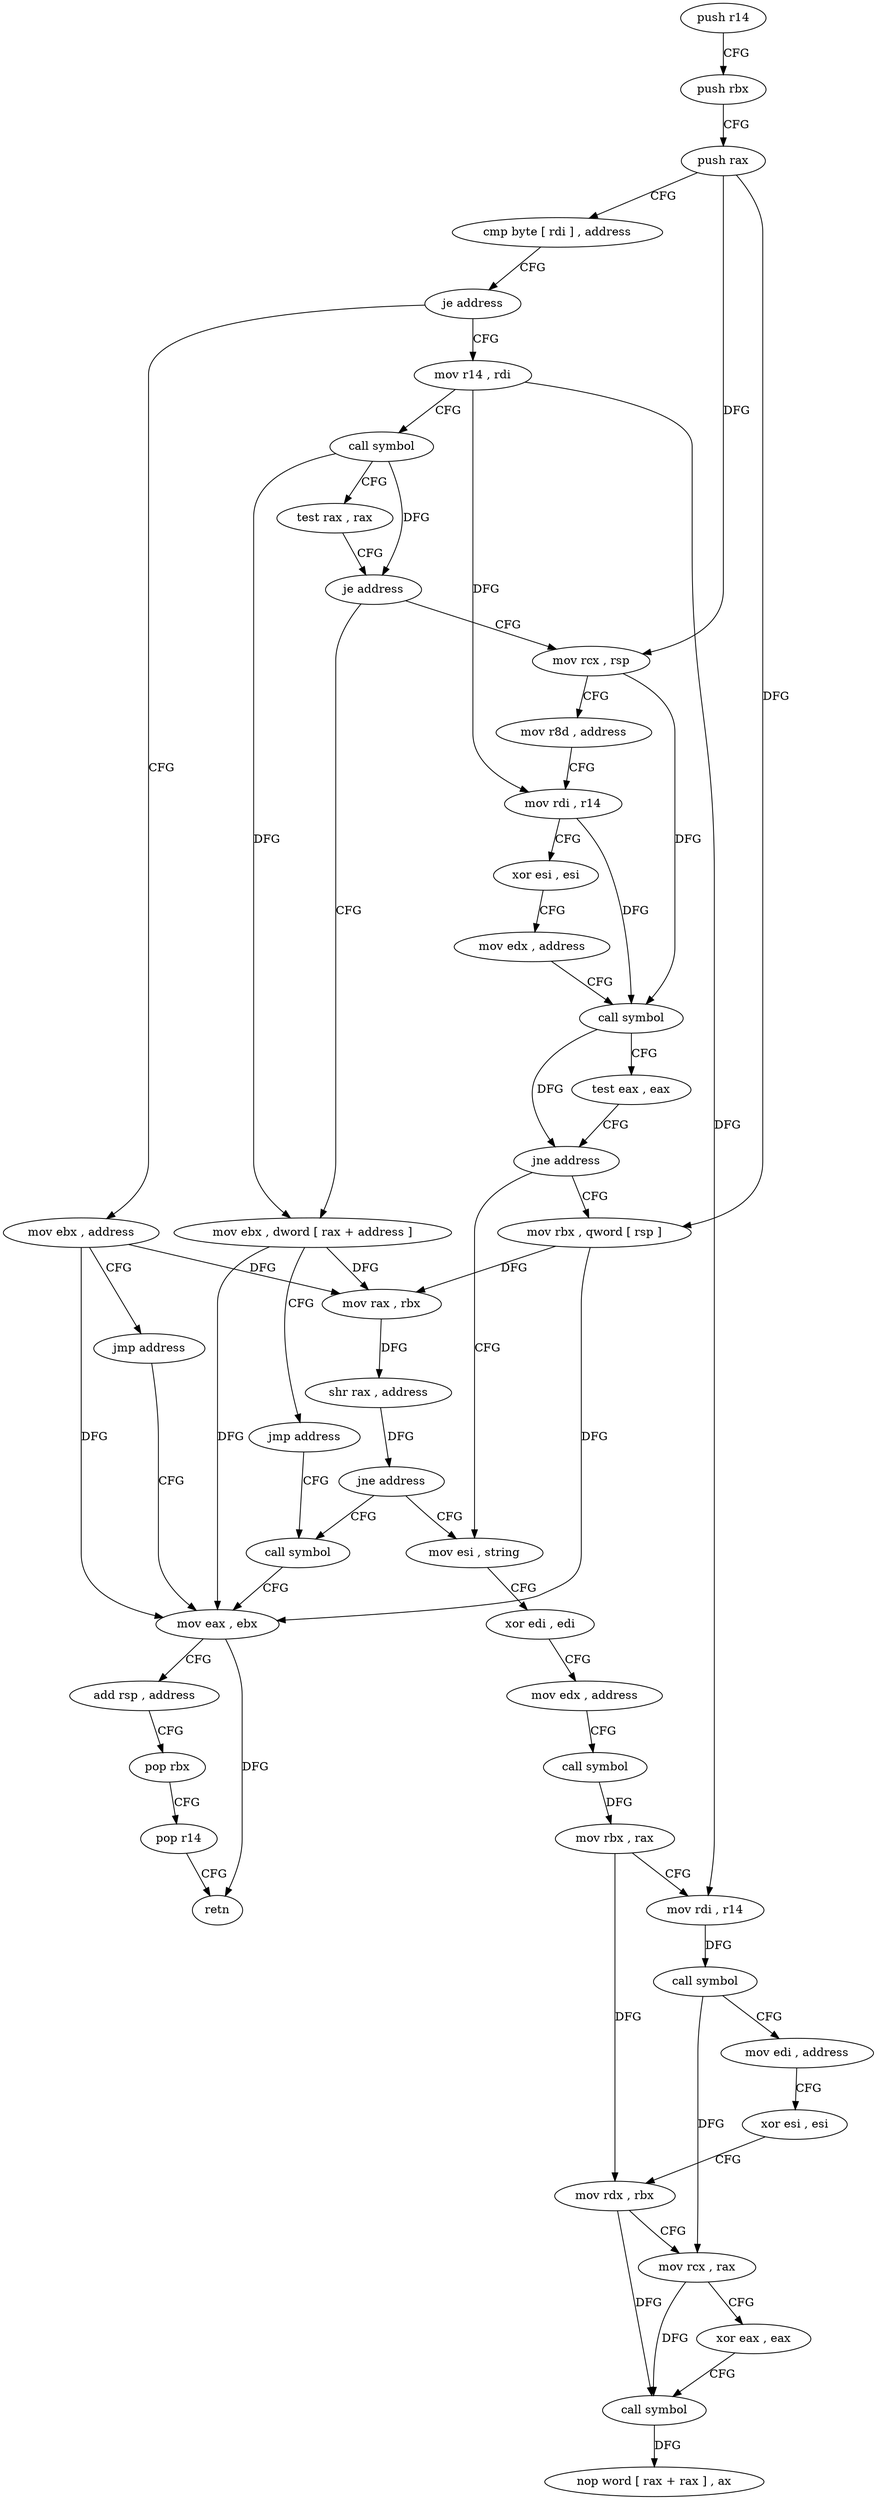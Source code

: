 digraph "func" {
"4203712" [label = "push r14" ]
"4203714" [label = "push rbx" ]
"4203715" [label = "push rax" ]
"4203716" [label = "cmp byte [ rdi ] , address" ]
"4203719" [label = "je address" ]
"4203739" [label = "mov ebx , address" ]
"4203721" [label = "mov r14 , rdi" ]
"4203744" [label = "jmp address" ]
"4203792" [label = "mov eax , ebx" ]
"4203724" [label = "call symbol" ]
"4203729" [label = "test rax , rax" ]
"4203732" [label = "je address" ]
"4203746" [label = "mov rcx , rsp" ]
"4203734" [label = "mov ebx , dword [ rax + address ]" ]
"4203794" [label = "add rsp , address" ]
"4203798" [label = "pop rbx" ]
"4203799" [label = "pop r14" ]
"4203801" [label = "retn" ]
"4203749" [label = "mov r8d , address" ]
"4203755" [label = "mov rdi , r14" ]
"4203758" [label = "xor esi , esi" ]
"4203760" [label = "mov edx , address" ]
"4203765" [label = "call symbol" ]
"4203770" [label = "test eax , eax" ]
"4203772" [label = "jne address" ]
"4203802" [label = "mov esi , string" ]
"4203774" [label = "mov rbx , qword [ rsp ]" ]
"4203737" [label = "jmp address" ]
"4203787" [label = "call symbol" ]
"4203807" [label = "xor edi , edi" ]
"4203809" [label = "mov edx , address" ]
"4203814" [label = "call symbol" ]
"4203819" [label = "mov rbx , rax" ]
"4203822" [label = "mov rdi , r14" ]
"4203825" [label = "call symbol" ]
"4203830" [label = "mov edi , address" ]
"4203835" [label = "xor esi , esi" ]
"4203837" [label = "mov rdx , rbx" ]
"4203840" [label = "mov rcx , rax" ]
"4203843" [label = "xor eax , eax" ]
"4203845" [label = "call symbol" ]
"4203850" [label = "nop word [ rax + rax ] , ax" ]
"4203778" [label = "mov rax , rbx" ]
"4203781" [label = "shr rax , address" ]
"4203785" [label = "jne address" ]
"4203712" -> "4203714" [ label = "CFG" ]
"4203714" -> "4203715" [ label = "CFG" ]
"4203715" -> "4203716" [ label = "CFG" ]
"4203715" -> "4203774" [ label = "DFG" ]
"4203715" -> "4203746" [ label = "DFG" ]
"4203716" -> "4203719" [ label = "CFG" ]
"4203719" -> "4203739" [ label = "CFG" ]
"4203719" -> "4203721" [ label = "CFG" ]
"4203739" -> "4203744" [ label = "CFG" ]
"4203739" -> "4203792" [ label = "DFG" ]
"4203739" -> "4203778" [ label = "DFG" ]
"4203721" -> "4203724" [ label = "CFG" ]
"4203721" -> "4203755" [ label = "DFG" ]
"4203721" -> "4203822" [ label = "DFG" ]
"4203744" -> "4203792" [ label = "CFG" ]
"4203792" -> "4203794" [ label = "CFG" ]
"4203792" -> "4203801" [ label = "DFG" ]
"4203724" -> "4203729" [ label = "CFG" ]
"4203724" -> "4203732" [ label = "DFG" ]
"4203724" -> "4203734" [ label = "DFG" ]
"4203729" -> "4203732" [ label = "CFG" ]
"4203732" -> "4203746" [ label = "CFG" ]
"4203732" -> "4203734" [ label = "CFG" ]
"4203746" -> "4203749" [ label = "CFG" ]
"4203746" -> "4203765" [ label = "DFG" ]
"4203734" -> "4203737" [ label = "CFG" ]
"4203734" -> "4203792" [ label = "DFG" ]
"4203734" -> "4203778" [ label = "DFG" ]
"4203794" -> "4203798" [ label = "CFG" ]
"4203798" -> "4203799" [ label = "CFG" ]
"4203799" -> "4203801" [ label = "CFG" ]
"4203749" -> "4203755" [ label = "CFG" ]
"4203755" -> "4203758" [ label = "CFG" ]
"4203755" -> "4203765" [ label = "DFG" ]
"4203758" -> "4203760" [ label = "CFG" ]
"4203760" -> "4203765" [ label = "CFG" ]
"4203765" -> "4203770" [ label = "CFG" ]
"4203765" -> "4203772" [ label = "DFG" ]
"4203770" -> "4203772" [ label = "CFG" ]
"4203772" -> "4203802" [ label = "CFG" ]
"4203772" -> "4203774" [ label = "CFG" ]
"4203802" -> "4203807" [ label = "CFG" ]
"4203774" -> "4203778" [ label = "DFG" ]
"4203774" -> "4203792" [ label = "DFG" ]
"4203737" -> "4203787" [ label = "CFG" ]
"4203787" -> "4203792" [ label = "CFG" ]
"4203807" -> "4203809" [ label = "CFG" ]
"4203809" -> "4203814" [ label = "CFG" ]
"4203814" -> "4203819" [ label = "DFG" ]
"4203819" -> "4203822" [ label = "CFG" ]
"4203819" -> "4203837" [ label = "DFG" ]
"4203822" -> "4203825" [ label = "DFG" ]
"4203825" -> "4203830" [ label = "CFG" ]
"4203825" -> "4203840" [ label = "DFG" ]
"4203830" -> "4203835" [ label = "CFG" ]
"4203835" -> "4203837" [ label = "CFG" ]
"4203837" -> "4203840" [ label = "CFG" ]
"4203837" -> "4203845" [ label = "DFG" ]
"4203840" -> "4203843" [ label = "CFG" ]
"4203840" -> "4203845" [ label = "DFG" ]
"4203843" -> "4203845" [ label = "CFG" ]
"4203845" -> "4203850" [ label = "DFG" ]
"4203778" -> "4203781" [ label = "DFG" ]
"4203781" -> "4203785" [ label = "DFG" ]
"4203785" -> "4203802" [ label = "CFG" ]
"4203785" -> "4203787" [ label = "CFG" ]
}
